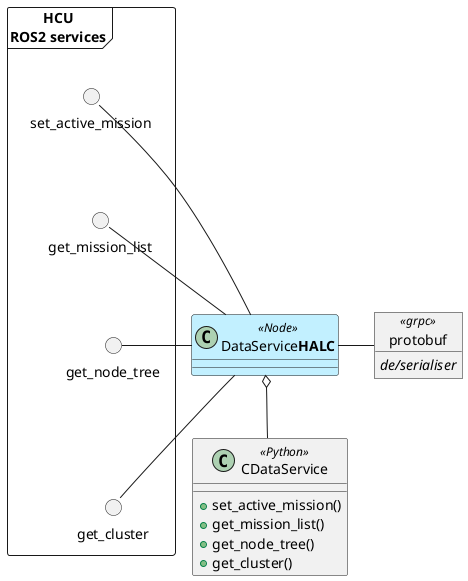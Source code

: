 @startuml Overview

frame f as "HCU\nROS2 services"   {
    () i1 as "get_mission_list"
    () i2 as "get_node_tree"
    () i3 as "get_cluster"
    () i4 as "set_active_mission"
}

class "DataService**HALC**"  as dsh  << Node >> #APPLICATION

dsh -up-    i1
dsh -left-  i2
dsh -down-  i3
dsh -up-  i4

i4 -[hidden]- i1
i1 -[hidden]- i2
i2 -[hidden]- i3

class CDataService << Python >> {
    + set_active_mission()
    + get_mission_list()
    + get_node_tree()
    + get_cluster()
}

dsh o-down- CDataService


object protobuf << grpc >> {
    //de/serialiser//
}
dsh - protobuf

@enduml

